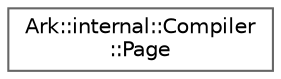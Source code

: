 digraph "Graphical Class Hierarchy"
{
 // INTERACTIVE_SVG=YES
 // LATEX_PDF_SIZE
  bgcolor="transparent";
  edge [fontname=Helvetica,fontsize=10,labelfontname=Helvetica,labelfontsize=10];
  node [fontname=Helvetica,fontsize=10,shape=box,height=0.2,width=0.4];
  rankdir="LR";
  Node0 [id="Node000000",label="Ark::internal::Compiler\l::Page",height=0.2,width=0.4,color="grey40", fillcolor="white", style="filled",URL="$dd/df4/structArk_1_1internal_1_1Compiler_1_1Page.html",tooltip=" "];
}
